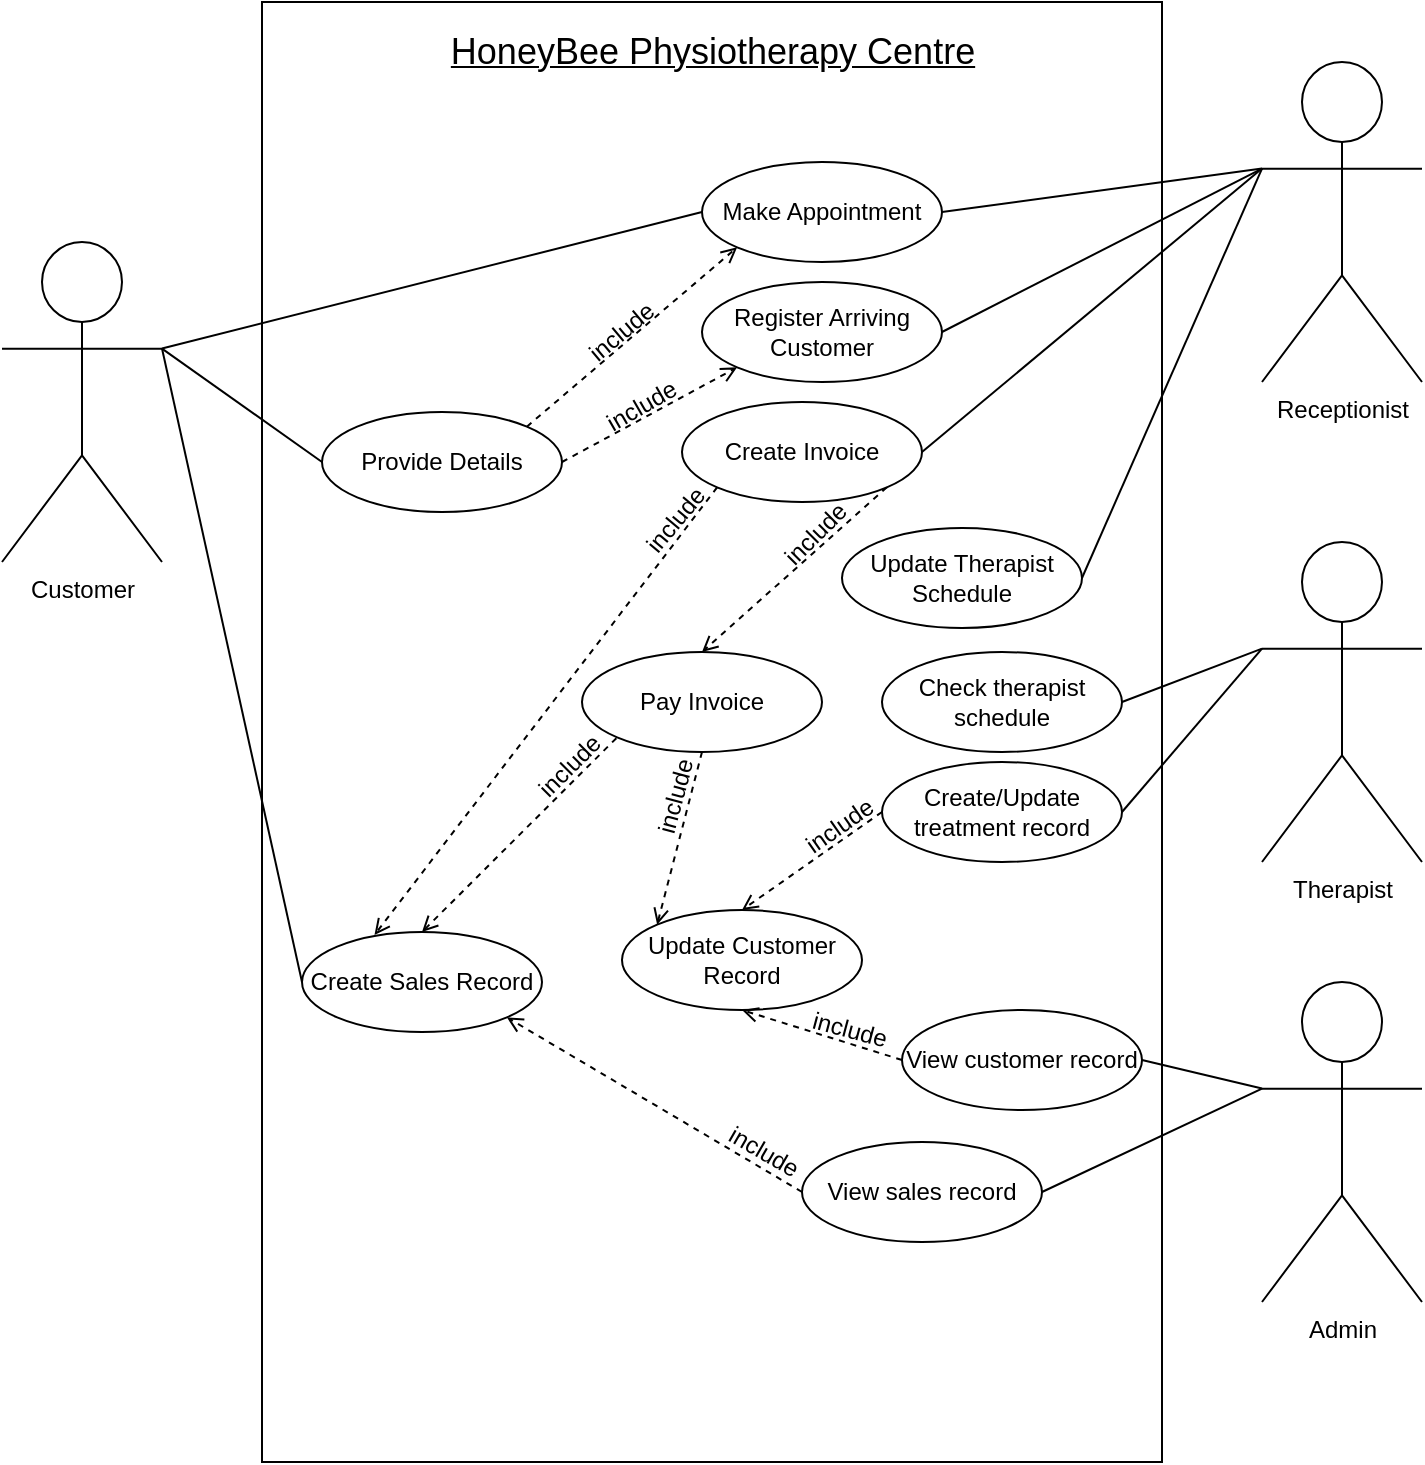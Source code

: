 <mxfile version="22.0.6" type="github">
  <diagram name="Page-1" id="9VRP2SbKg2WD3tNyzpAE">
    <mxGraphModel dx="1467" dy="740" grid="1" gridSize="10" guides="1" tooltips="1" connect="1" arrows="1" fold="1" page="1" pageScale="1" pageWidth="827" pageHeight="1169" math="0" shadow="0">
      <root>
        <mxCell id="0" />
        <mxCell id="1" parent="0" />
        <mxCell id="mKa2jSGX5tu-ZIoSOjIJ-2" value="" style="rounded=0;whiteSpace=wrap;html=1;" vertex="1" parent="1">
          <mxGeometry x="180" y="120" width="450" height="730" as="geometry" />
        </mxCell>
        <mxCell id="mKa2jSGX5tu-ZIoSOjIJ-3" value="Customer" style="shape=umlActor;html=1;verticalLabelPosition=bottom;verticalAlign=top;align=center;" vertex="1" parent="1">
          <mxGeometry x="50" y="240" width="80" height="160" as="geometry" />
        </mxCell>
        <mxCell id="mKa2jSGX5tu-ZIoSOjIJ-6" value="Receptionist" style="shape=umlActor;html=1;verticalLabelPosition=bottom;verticalAlign=top;align=center;" vertex="1" parent="1">
          <mxGeometry x="680" y="150" width="80" height="160" as="geometry" />
        </mxCell>
        <mxCell id="mKa2jSGX5tu-ZIoSOjIJ-7" value="Therapist" style="shape=umlActor;html=1;verticalLabelPosition=bottom;verticalAlign=top;align=center;" vertex="1" parent="1">
          <mxGeometry x="680" y="390" width="80" height="160" as="geometry" />
        </mxCell>
        <mxCell id="mKa2jSGX5tu-ZIoSOjIJ-8" value="Admin" style="shape=umlActor;html=1;verticalLabelPosition=bottom;verticalAlign=top;align=center;" vertex="1" parent="1">
          <mxGeometry x="680" y="610" width="80" height="160" as="geometry" />
        </mxCell>
        <mxCell id="mKa2jSGX5tu-ZIoSOjIJ-10" value="HoneyBee Physiotherapy Centre" style="text;html=1;strokeColor=none;fillColor=none;align=center;verticalAlign=middle;whiteSpace=wrap;rounded=0;fontSize=18;fontStyle=4" vertex="1" parent="1">
          <mxGeometry x="257.5" y="130" width="295" height="30" as="geometry" />
        </mxCell>
        <mxCell id="mKa2jSGX5tu-ZIoSOjIJ-11" value="Make Appointment" style="ellipse;whiteSpace=wrap;html=1;" vertex="1" parent="1">
          <mxGeometry x="400" y="200" width="120" height="50" as="geometry" />
        </mxCell>
        <mxCell id="mKa2jSGX5tu-ZIoSOjIJ-12" value="Register Arriving Customer" style="ellipse;whiteSpace=wrap;html=1;" vertex="1" parent="1">
          <mxGeometry x="400" y="260" width="120" height="50" as="geometry" />
        </mxCell>
        <mxCell id="mKa2jSGX5tu-ZIoSOjIJ-13" value="Check therapist schedule" style="ellipse;whiteSpace=wrap;html=1;" vertex="1" parent="1">
          <mxGeometry x="490" y="445" width="120" height="50" as="geometry" />
        </mxCell>
        <mxCell id="mKa2jSGX5tu-ZIoSOjIJ-14" value="Create Invoice" style="ellipse;whiteSpace=wrap;html=1;" vertex="1" parent="1">
          <mxGeometry x="390" y="320" width="120" height="50" as="geometry" />
        </mxCell>
        <mxCell id="mKa2jSGX5tu-ZIoSOjIJ-15" value="View customer record" style="ellipse;whiteSpace=wrap;html=1;" vertex="1" parent="1">
          <mxGeometry x="500" y="624" width="120" height="50" as="geometry" />
        </mxCell>
        <mxCell id="mKa2jSGX5tu-ZIoSOjIJ-16" value="Create/Update treatment record" style="ellipse;whiteSpace=wrap;html=1;" vertex="1" parent="1">
          <mxGeometry x="490" y="500" width="120" height="50" as="geometry" />
        </mxCell>
        <mxCell id="mKa2jSGX5tu-ZIoSOjIJ-18" value="Provide Details" style="ellipse;whiteSpace=wrap;html=1;" vertex="1" parent="1">
          <mxGeometry x="210" y="325" width="120" height="50" as="geometry" />
        </mxCell>
        <mxCell id="mKa2jSGX5tu-ZIoSOjIJ-19" value="Create Sales Record" style="ellipse;whiteSpace=wrap;html=1;" vertex="1" parent="1">
          <mxGeometry x="200" y="585" width="120" height="50" as="geometry" />
        </mxCell>
        <mxCell id="mKa2jSGX5tu-ZIoSOjIJ-20" value="Pay Invoice" style="ellipse;whiteSpace=wrap;html=1;" vertex="1" parent="1">
          <mxGeometry x="340" y="445" width="120" height="50" as="geometry" />
        </mxCell>
        <mxCell id="mKa2jSGX5tu-ZIoSOjIJ-21" value="Update Customer Record" style="ellipse;whiteSpace=wrap;html=1;" vertex="1" parent="1">
          <mxGeometry x="360" y="574" width="120" height="50" as="geometry" />
        </mxCell>
        <mxCell id="mKa2jSGX5tu-ZIoSOjIJ-22" value="View sales record" style="ellipse;whiteSpace=wrap;html=1;" vertex="1" parent="1">
          <mxGeometry x="450" y="690" width="120" height="50" as="geometry" />
        </mxCell>
        <mxCell id="mKa2jSGX5tu-ZIoSOjIJ-23" value="" style="endArrow=none;html=1;rounded=0;exitX=1;exitY=0.5;exitDx=0;exitDy=0;entryX=0;entryY=0.333;entryDx=0;entryDy=0;entryPerimeter=0;" edge="1" parent="1" source="mKa2jSGX5tu-ZIoSOjIJ-22" target="mKa2jSGX5tu-ZIoSOjIJ-8">
          <mxGeometry width="50" height="50" relative="1" as="geometry">
            <mxPoint x="530" y="770" as="sourcePoint" />
            <mxPoint x="580" y="720" as="targetPoint" />
          </mxGeometry>
        </mxCell>
        <mxCell id="mKa2jSGX5tu-ZIoSOjIJ-24" value="" style="endArrow=none;html=1;rounded=0;entryX=0;entryY=0.333;entryDx=0;entryDy=0;entryPerimeter=0;exitX=1;exitY=0.5;exitDx=0;exitDy=0;" edge="1" parent="1" source="mKa2jSGX5tu-ZIoSOjIJ-15" target="mKa2jSGX5tu-ZIoSOjIJ-8">
          <mxGeometry width="50" height="50" relative="1" as="geometry">
            <mxPoint x="610" y="660" as="sourcePoint" />
            <mxPoint x="660" y="610" as="targetPoint" />
          </mxGeometry>
        </mxCell>
        <mxCell id="mKa2jSGX5tu-ZIoSOjIJ-25" value="" style="endArrow=none;html=1;rounded=0;entryX=0;entryY=0.333;entryDx=0;entryDy=0;entryPerimeter=0;exitX=1;exitY=0.5;exitDx=0;exitDy=0;" edge="1" parent="1" source="mKa2jSGX5tu-ZIoSOjIJ-16" target="mKa2jSGX5tu-ZIoSOjIJ-7">
          <mxGeometry width="50" height="50" relative="1" as="geometry">
            <mxPoint x="580" y="500" as="sourcePoint" />
            <mxPoint x="630" y="450" as="targetPoint" />
          </mxGeometry>
        </mxCell>
        <mxCell id="mKa2jSGX5tu-ZIoSOjIJ-26" value="" style="endArrow=none;html=1;rounded=0;entryX=0;entryY=0.333;entryDx=0;entryDy=0;entryPerimeter=0;exitX=1;exitY=0.5;exitDx=0;exitDy=0;" edge="1" parent="1" source="mKa2jSGX5tu-ZIoSOjIJ-13" target="mKa2jSGX5tu-ZIoSOjIJ-7">
          <mxGeometry width="50" height="50" relative="1" as="geometry">
            <mxPoint x="580" y="490" as="sourcePoint" />
            <mxPoint x="630" y="440" as="targetPoint" />
          </mxGeometry>
        </mxCell>
        <mxCell id="mKa2jSGX5tu-ZIoSOjIJ-27" value="Update Therapist Schedule" style="ellipse;whiteSpace=wrap;html=1;" vertex="1" parent="1">
          <mxGeometry x="470" y="383" width="120" height="50" as="geometry" />
        </mxCell>
        <mxCell id="mKa2jSGX5tu-ZIoSOjIJ-28" value="" style="endArrow=none;html=1;rounded=0;exitX=1;exitY=0.5;exitDx=0;exitDy=0;entryX=0;entryY=0.333;entryDx=0;entryDy=0;entryPerimeter=0;" edge="1" parent="1" source="mKa2jSGX5tu-ZIoSOjIJ-27" target="mKa2jSGX5tu-ZIoSOjIJ-6">
          <mxGeometry width="50" height="50" relative="1" as="geometry">
            <mxPoint x="600" y="350" as="sourcePoint" />
            <mxPoint x="650" y="300" as="targetPoint" />
          </mxGeometry>
        </mxCell>
        <mxCell id="mKa2jSGX5tu-ZIoSOjIJ-29" value="" style="endArrow=none;html=1;rounded=0;entryX=0;entryY=0.333;entryDx=0;entryDy=0;entryPerimeter=0;exitX=1;exitY=0.5;exitDx=0;exitDy=0;" edge="1" parent="1" source="mKa2jSGX5tu-ZIoSOjIJ-14" target="mKa2jSGX5tu-ZIoSOjIJ-6">
          <mxGeometry width="50" height="50" relative="1" as="geometry">
            <mxPoint x="570" y="280" as="sourcePoint" />
            <mxPoint x="620" y="230" as="targetPoint" />
          </mxGeometry>
        </mxCell>
        <mxCell id="mKa2jSGX5tu-ZIoSOjIJ-30" value="" style="endArrow=none;html=1;rounded=0;exitX=1;exitY=0.5;exitDx=0;exitDy=0;entryX=0;entryY=0.333;entryDx=0;entryDy=0;entryPerimeter=0;" edge="1" parent="1" source="mKa2jSGX5tu-ZIoSOjIJ-12" target="mKa2jSGX5tu-ZIoSOjIJ-6">
          <mxGeometry width="50" height="50" relative="1" as="geometry">
            <mxPoint x="570" y="270" as="sourcePoint" />
            <mxPoint x="620" y="220" as="targetPoint" />
          </mxGeometry>
        </mxCell>
        <mxCell id="mKa2jSGX5tu-ZIoSOjIJ-31" value="" style="endArrow=none;html=1;rounded=0;entryX=0;entryY=0.333;entryDx=0;entryDy=0;entryPerimeter=0;exitX=1;exitY=0.5;exitDx=0;exitDy=0;" edge="1" parent="1" source="mKa2jSGX5tu-ZIoSOjIJ-11" target="mKa2jSGX5tu-ZIoSOjIJ-6">
          <mxGeometry width="50" height="50" relative="1" as="geometry">
            <mxPoint x="560" y="280" as="sourcePoint" />
            <mxPoint x="610" y="230" as="targetPoint" />
          </mxGeometry>
        </mxCell>
        <mxCell id="mKa2jSGX5tu-ZIoSOjIJ-32" value="" style="endArrow=none;html=1;rounded=0;entryX=0;entryY=0.5;entryDx=0;entryDy=0;exitX=1;exitY=0.333;exitDx=0;exitDy=0;exitPerimeter=0;" edge="1" parent="1" source="mKa2jSGX5tu-ZIoSOjIJ-3" target="mKa2jSGX5tu-ZIoSOjIJ-11">
          <mxGeometry width="50" height="50" relative="1" as="geometry">
            <mxPoint x="110" y="330" as="sourcePoint" />
            <mxPoint x="160" y="280" as="targetPoint" />
          </mxGeometry>
        </mxCell>
        <mxCell id="mKa2jSGX5tu-ZIoSOjIJ-33" value="" style="endArrow=none;html=1;rounded=0;entryX=0;entryY=0.5;entryDx=0;entryDy=0;exitX=1;exitY=0.333;exitDx=0;exitDy=0;exitPerimeter=0;" edge="1" parent="1" source="mKa2jSGX5tu-ZIoSOjIJ-3" target="mKa2jSGX5tu-ZIoSOjIJ-18">
          <mxGeometry width="50" height="50" relative="1" as="geometry">
            <mxPoint x="130" y="300" as="sourcePoint" />
            <mxPoint x="180" y="320" as="targetPoint" />
          </mxGeometry>
        </mxCell>
        <mxCell id="mKa2jSGX5tu-ZIoSOjIJ-34" value="" style="endArrow=none;html=1;rounded=0;entryX=0;entryY=0.5;entryDx=0;entryDy=0;exitX=1;exitY=0.333;exitDx=0;exitDy=0;exitPerimeter=0;" edge="1" parent="1" source="mKa2jSGX5tu-ZIoSOjIJ-3" target="mKa2jSGX5tu-ZIoSOjIJ-19">
          <mxGeometry width="50" height="50" relative="1" as="geometry">
            <mxPoint x="80" y="440" as="sourcePoint" />
            <mxPoint x="130" y="390" as="targetPoint" />
          </mxGeometry>
        </mxCell>
        <mxCell id="mKa2jSGX5tu-ZIoSOjIJ-36" value="" style="endArrow=open;dashed=1;html=1;rounded=0;entryX=0;entryY=1;entryDx=0;entryDy=0;exitX=1;exitY=0;exitDx=0;exitDy=0;" edge="1" parent="1" source="mKa2jSGX5tu-ZIoSOjIJ-18" target="mKa2jSGX5tu-ZIoSOjIJ-11">
          <mxGeometry width="50" height="50" relative="1" as="geometry">
            <mxPoint x="320" y="330" as="sourcePoint" />
            <mxPoint x="370" y="280" as="targetPoint" />
          </mxGeometry>
        </mxCell>
        <mxCell id="mKa2jSGX5tu-ZIoSOjIJ-37" value="include" style="text;html=1;strokeColor=none;fillColor=none;align=center;verticalAlign=middle;whiteSpace=wrap;rounded=0;rotation=-40;" vertex="1" parent="1">
          <mxGeometry x="330" y="270" width="60" height="30" as="geometry" />
        </mxCell>
        <mxCell id="mKa2jSGX5tu-ZIoSOjIJ-38" value="" style="endArrow=open;dashed=1;html=1;rounded=0;entryX=0;entryY=1;entryDx=0;entryDy=0;exitX=1;exitY=0.5;exitDx=0;exitDy=0;" edge="1" parent="1" source="mKa2jSGX5tu-ZIoSOjIJ-18" target="mKa2jSGX5tu-ZIoSOjIJ-12">
          <mxGeometry width="50" height="50" relative="1" as="geometry">
            <mxPoint x="323" y="342" as="sourcePoint" />
            <mxPoint x="427" y="253" as="targetPoint" />
          </mxGeometry>
        </mxCell>
        <mxCell id="mKa2jSGX5tu-ZIoSOjIJ-39" value="include" style="text;html=1;strokeColor=none;fillColor=none;align=center;verticalAlign=middle;whiteSpace=wrap;rounded=0;rotation=-30;" vertex="1" parent="1">
          <mxGeometry x="340" y="307" width="60" height="30" as="geometry" />
        </mxCell>
        <mxCell id="mKa2jSGX5tu-ZIoSOjIJ-41" value="" style="endArrow=open;dashed=1;html=1;rounded=0;entryX=0.5;entryY=0;entryDx=0;entryDy=0;exitX=1;exitY=1;exitDx=0;exitDy=0;" edge="1" parent="1" source="mKa2jSGX5tu-ZIoSOjIJ-14" target="mKa2jSGX5tu-ZIoSOjIJ-20">
          <mxGeometry width="50" height="50" relative="1" as="geometry">
            <mxPoint x="340" y="360" as="sourcePoint" />
            <mxPoint x="427" y="313" as="targetPoint" />
          </mxGeometry>
        </mxCell>
        <mxCell id="mKa2jSGX5tu-ZIoSOjIJ-42" value="include" style="text;html=1;strokeColor=none;fillColor=none;align=center;verticalAlign=middle;whiteSpace=wrap;rounded=0;rotation=-50;" vertex="1" parent="1">
          <mxGeometry x="357" y="364" width="60" height="30" as="geometry" />
        </mxCell>
        <mxCell id="mKa2jSGX5tu-ZIoSOjIJ-43" value="" style="endArrow=none;startArrow=open;dashed=1;html=1;rounded=0;entryX=0;entryY=1;entryDx=0;entryDy=0;exitX=0.5;exitY=0;exitDx=0;exitDy=0;" edge="1" parent="1" source="mKa2jSGX5tu-ZIoSOjIJ-19" target="mKa2jSGX5tu-ZIoSOjIJ-20">
          <mxGeometry width="50" height="50" relative="1" as="geometry">
            <mxPoint x="427" y="373" as="sourcePoint" />
            <mxPoint x="340" y="516" as="targetPoint" />
          </mxGeometry>
        </mxCell>
        <mxCell id="mKa2jSGX5tu-ZIoSOjIJ-45" value="" style="endArrow=open;dashed=1;html=1;rounded=0;entryX=1;entryY=1;entryDx=0;entryDy=0;exitX=0;exitY=0.5;exitDx=0;exitDy=0;" edge="1" parent="1" source="mKa2jSGX5tu-ZIoSOjIJ-22" target="mKa2jSGX5tu-ZIoSOjIJ-19">
          <mxGeometry width="50" height="50" relative="1" as="geometry">
            <mxPoint x="427" y="373" as="sourcePoint" />
            <mxPoint x="340" y="425" as="targetPoint" />
          </mxGeometry>
        </mxCell>
        <mxCell id="mKa2jSGX5tu-ZIoSOjIJ-46" value="include" style="text;html=1;strokeColor=none;fillColor=none;align=center;verticalAlign=middle;whiteSpace=wrap;rounded=0;rotation=30;" vertex="1" parent="1">
          <mxGeometry x="401" y="680" width="60" height="30" as="geometry" />
        </mxCell>
        <mxCell id="mKa2jSGX5tu-ZIoSOjIJ-48" value="" style="endArrow=open;dashed=1;html=1;rounded=0;entryX=0.302;entryY=0.03;entryDx=0;entryDy=0;exitX=0;exitY=1;exitDx=0;exitDy=0;entryPerimeter=0;" edge="1" parent="1" source="mKa2jSGX5tu-ZIoSOjIJ-14" target="mKa2jSGX5tu-ZIoSOjIJ-19">
          <mxGeometry width="50" height="50" relative="1" as="geometry">
            <mxPoint x="353" y="436" as="sourcePoint" />
            <mxPoint x="425" y="455" as="targetPoint" />
          </mxGeometry>
        </mxCell>
        <mxCell id="mKa2jSGX5tu-ZIoSOjIJ-49" value="" style="endArrow=open;dashed=1;html=1;rounded=0;entryX=0;entryY=0;entryDx=0;entryDy=0;exitX=0.5;exitY=1;exitDx=0;exitDy=0;" edge="1" parent="1" source="mKa2jSGX5tu-ZIoSOjIJ-20" target="mKa2jSGX5tu-ZIoSOjIJ-21">
          <mxGeometry width="50" height="50" relative="1" as="geometry">
            <mxPoint x="353" y="436" as="sourcePoint" />
            <mxPoint x="370" y="455" as="targetPoint" />
          </mxGeometry>
        </mxCell>
        <mxCell id="mKa2jSGX5tu-ZIoSOjIJ-50" value="" style="endArrow=open;dashed=1;html=1;rounded=0;entryX=0.5;entryY=1;entryDx=0;entryDy=0;exitX=0;exitY=0.5;exitDx=0;exitDy=0;" edge="1" parent="1" source="mKa2jSGX5tu-ZIoSOjIJ-15" target="mKa2jSGX5tu-ZIoSOjIJ-21">
          <mxGeometry width="50" height="50" relative="1" as="geometry">
            <mxPoint x="460" y="725" as="sourcePoint" />
            <mxPoint x="313" y="638" as="targetPoint" />
          </mxGeometry>
        </mxCell>
        <mxCell id="mKa2jSGX5tu-ZIoSOjIJ-51" value="" style="endArrow=open;dashed=1;html=1;rounded=0;entryX=0.5;entryY=0;entryDx=0;entryDy=0;exitX=0;exitY=0.5;exitDx=0;exitDy=0;" edge="1" parent="1" source="mKa2jSGX5tu-ZIoSOjIJ-16" target="mKa2jSGX5tu-ZIoSOjIJ-21">
          <mxGeometry width="50" height="50" relative="1" as="geometry">
            <mxPoint x="370" y="505" as="sourcePoint" />
            <mxPoint x="397" y="577" as="targetPoint" />
          </mxGeometry>
        </mxCell>
        <mxCell id="mKa2jSGX5tu-ZIoSOjIJ-52" value="include" style="text;html=1;strokeColor=none;fillColor=none;align=center;verticalAlign=middle;whiteSpace=wrap;rounded=0;rotation=-45;" vertex="1" parent="1">
          <mxGeometry x="427" y="371" width="60" height="30" as="geometry" />
        </mxCell>
        <mxCell id="mKa2jSGX5tu-ZIoSOjIJ-53" value="include" style="text;html=1;strokeColor=none;fillColor=none;align=center;verticalAlign=middle;whiteSpace=wrap;rounded=0;rotation=15;" vertex="1" parent="1">
          <mxGeometry x="444" y="619" width="60" height="30" as="geometry" />
        </mxCell>
        <mxCell id="mKa2jSGX5tu-ZIoSOjIJ-54" value="include" style="text;html=1;strokeColor=none;fillColor=none;align=center;verticalAlign=middle;whiteSpace=wrap;rounded=0;rotation=-35;" vertex="1" parent="1">
          <mxGeometry x="439" y="517" width="60" height="30" as="geometry" />
        </mxCell>
        <mxCell id="mKa2jSGX5tu-ZIoSOjIJ-55" value="include" style="text;html=1;strokeColor=none;fillColor=none;align=center;verticalAlign=middle;whiteSpace=wrap;rounded=0;rotation=-75;" vertex="1" parent="1">
          <mxGeometry x="357" y="502" width="60" height="30" as="geometry" />
        </mxCell>
        <mxCell id="mKa2jSGX5tu-ZIoSOjIJ-56" value="include" style="text;html=1;strokeColor=none;fillColor=none;align=center;verticalAlign=middle;whiteSpace=wrap;rounded=0;rotation=-45;" vertex="1" parent="1">
          <mxGeometry x="304" y="487" width="60" height="30" as="geometry" />
        </mxCell>
      </root>
    </mxGraphModel>
  </diagram>
</mxfile>
